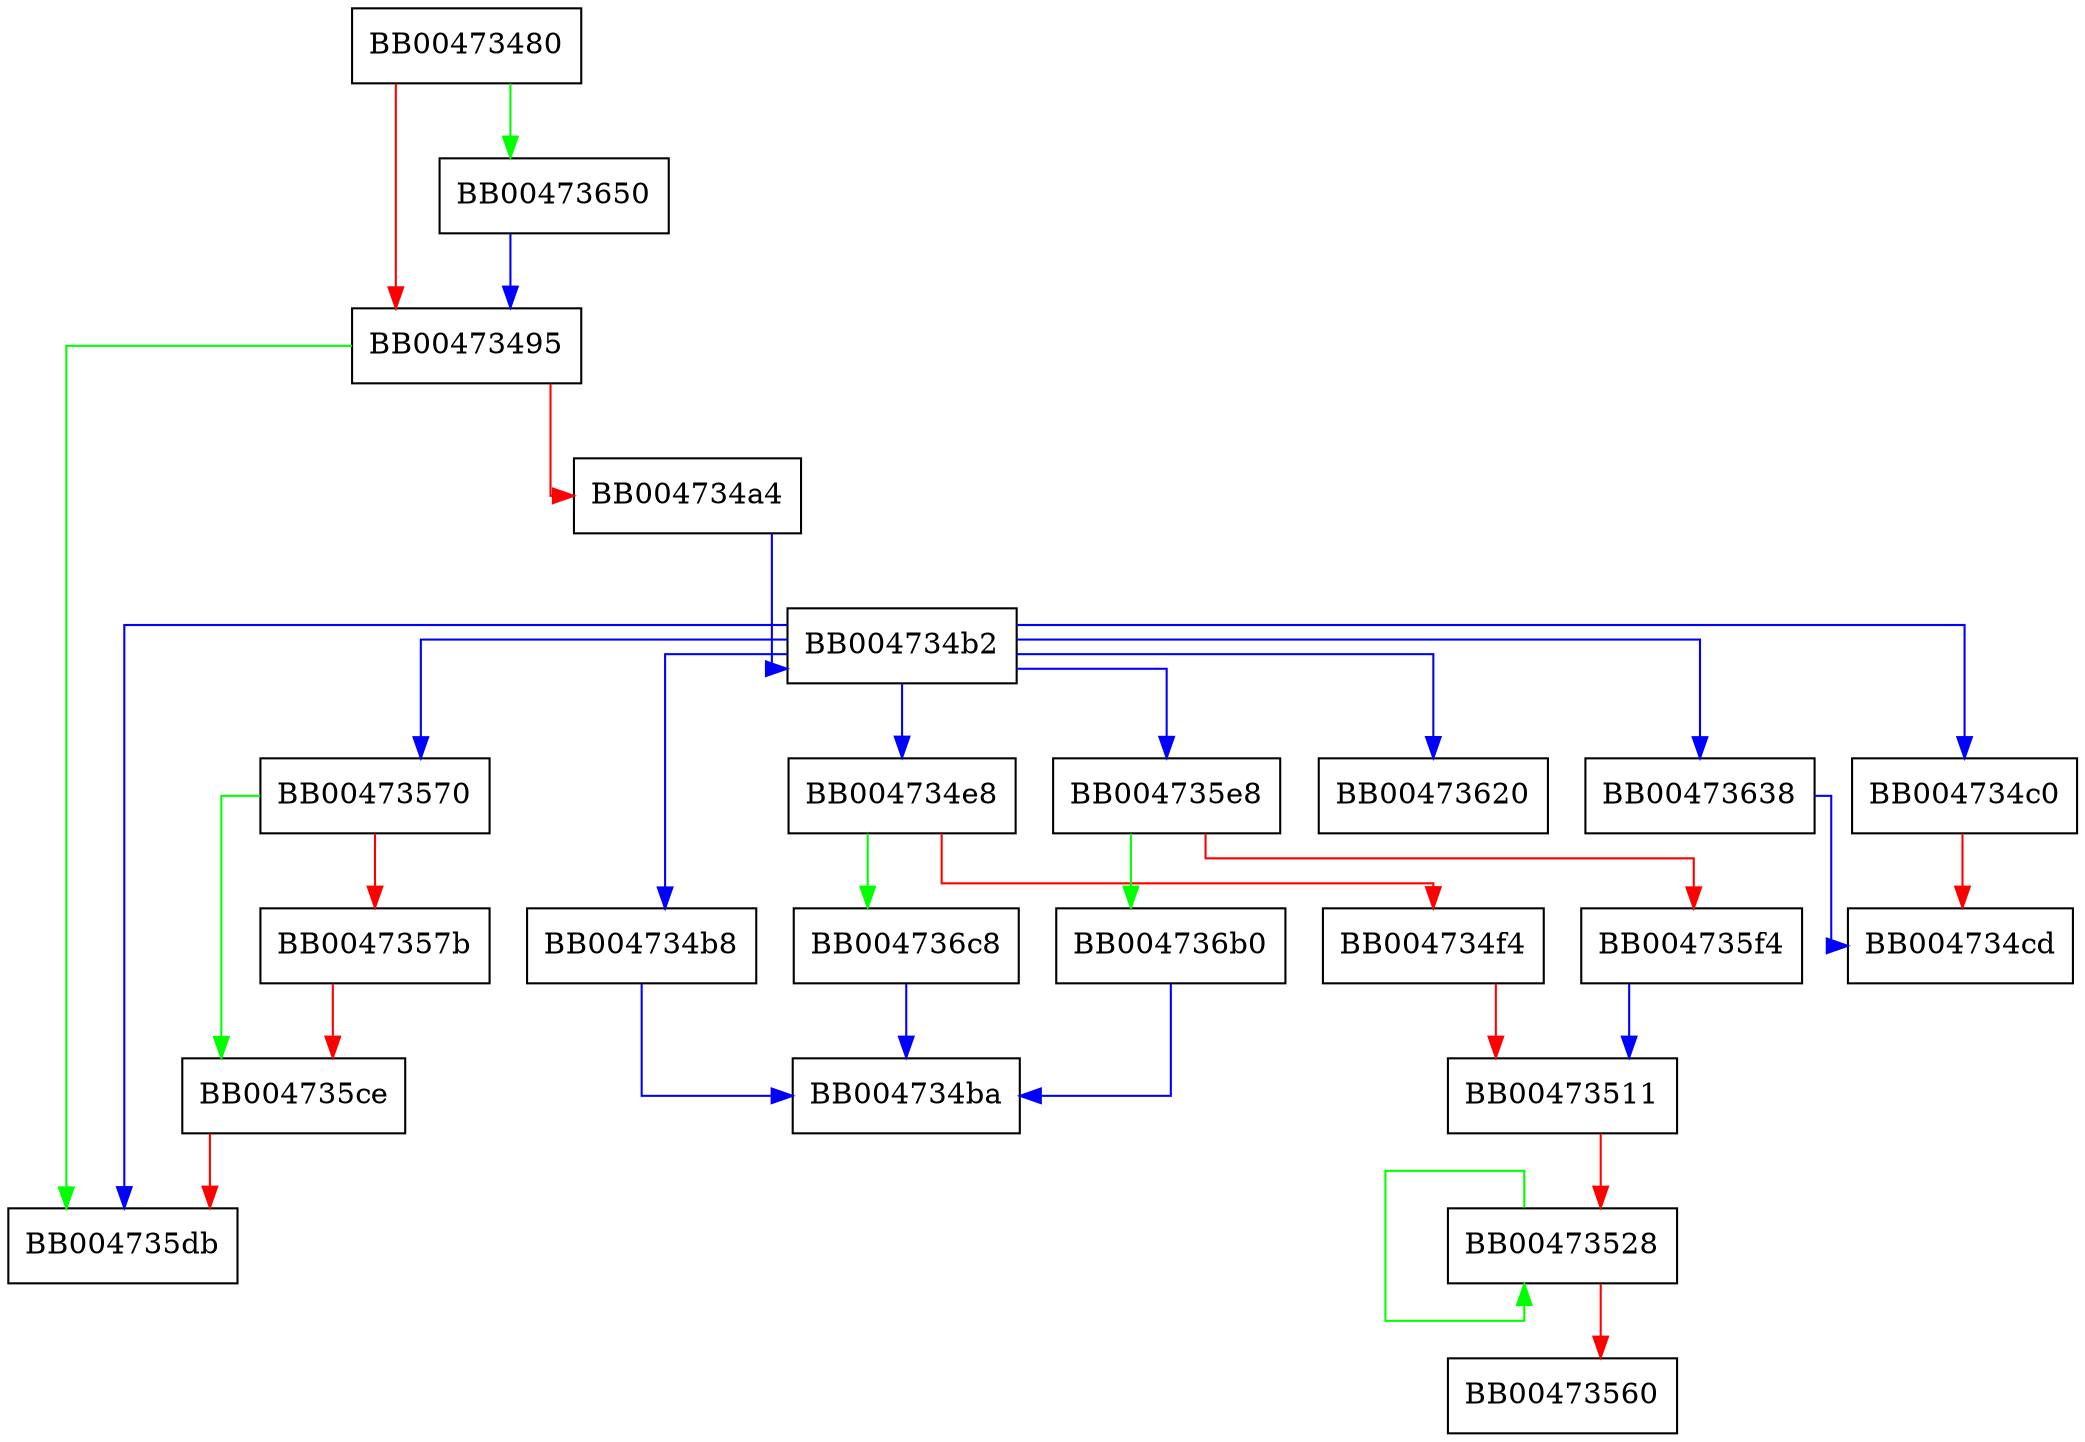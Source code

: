 digraph args_excert {
  node [shape="box"];
  graph [splines=ortho];
  BB00473480 -> BB00473650 [color="green"];
  BB00473480 -> BB00473495 [color="red"];
  BB00473495 -> BB004735db [color="green"];
  BB00473495 -> BB004734a4 [color="red"];
  BB004734a4 -> BB004734b2 [color="blue"];
  BB004734b2 -> BB004734b8 [color="blue"];
  BB004734b2 -> BB004734e8 [color="blue"];
  BB004734b2 -> BB00473570 [color="blue"];
  BB004734b2 -> BB004735e8 [color="blue"];
  BB004734b2 -> BB00473620 [color="blue"];
  BB004734b2 -> BB00473638 [color="blue"];
  BB004734b2 -> BB004734c0 [color="blue"];
  BB004734b2 -> BB004735db [color="blue"];
  BB004734b8 -> BB004734ba [color="blue"];
  BB004734c0 -> BB004734cd [color="red"];
  BB004734e8 -> BB004736c8 [color="green"];
  BB004734e8 -> BB004734f4 [color="red"];
  BB004734f4 -> BB00473511 [color="red"];
  BB00473511 -> BB00473528 [color="red"];
  BB00473528 -> BB00473528 [color="green"];
  BB00473528 -> BB00473560 [color="red"];
  BB00473570 -> BB004735ce [color="green"];
  BB00473570 -> BB0047357b [color="red"];
  BB0047357b -> BB004735ce [color="red"];
  BB004735ce -> BB004735db [color="red"];
  BB004735e8 -> BB004736b0 [color="green"];
  BB004735e8 -> BB004735f4 [color="red"];
  BB004735f4 -> BB00473511 [color="blue"];
  BB00473638 -> BB004734cd [color="blue"];
  BB00473650 -> BB00473495 [color="blue"];
  BB004736b0 -> BB004734ba [color="blue"];
  BB004736c8 -> BB004734ba [color="blue"];
}